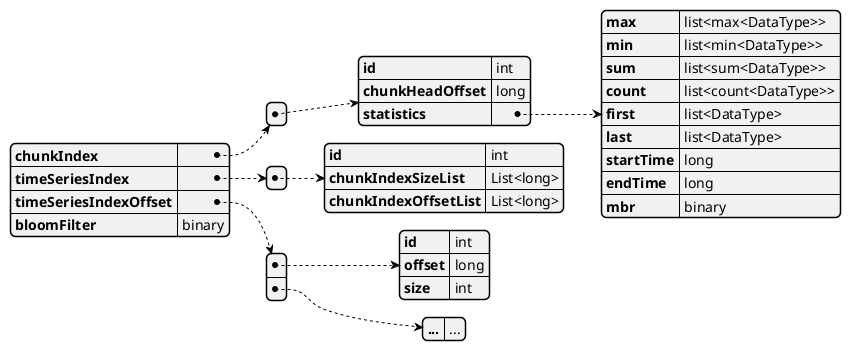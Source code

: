 @startjson
{
	"chunkIndex": [{
		"id": "int",
		"chunkHeadOffset": "long",
		"statistics": {
			"max": "list<max<DataType>>",
			"min": "list<min<DataType>>",
			"sum": "list<sum<DataType>>",
			"count": "list<count<DataType>>",
			"first": "list<DataType>",
			"last": "list<DataType>",
			"startTime": "long",
			"endTime": "long",
			"mbr": "binary"
		}
	}],
	"timeSeriesIndex":[ {
		"id": "int",
		"chunkIndexSizeList": "List<long>",
		"chunkIndexOffsetList": "List<long>"
	}],
	"timeSeriesIndexOffset": [{
		"id": "int",
		"offset": "long",
		"size": "int"
	}, {
		"...": "..."
	}],

	"bloomFilter": "binary"
}
@endjson